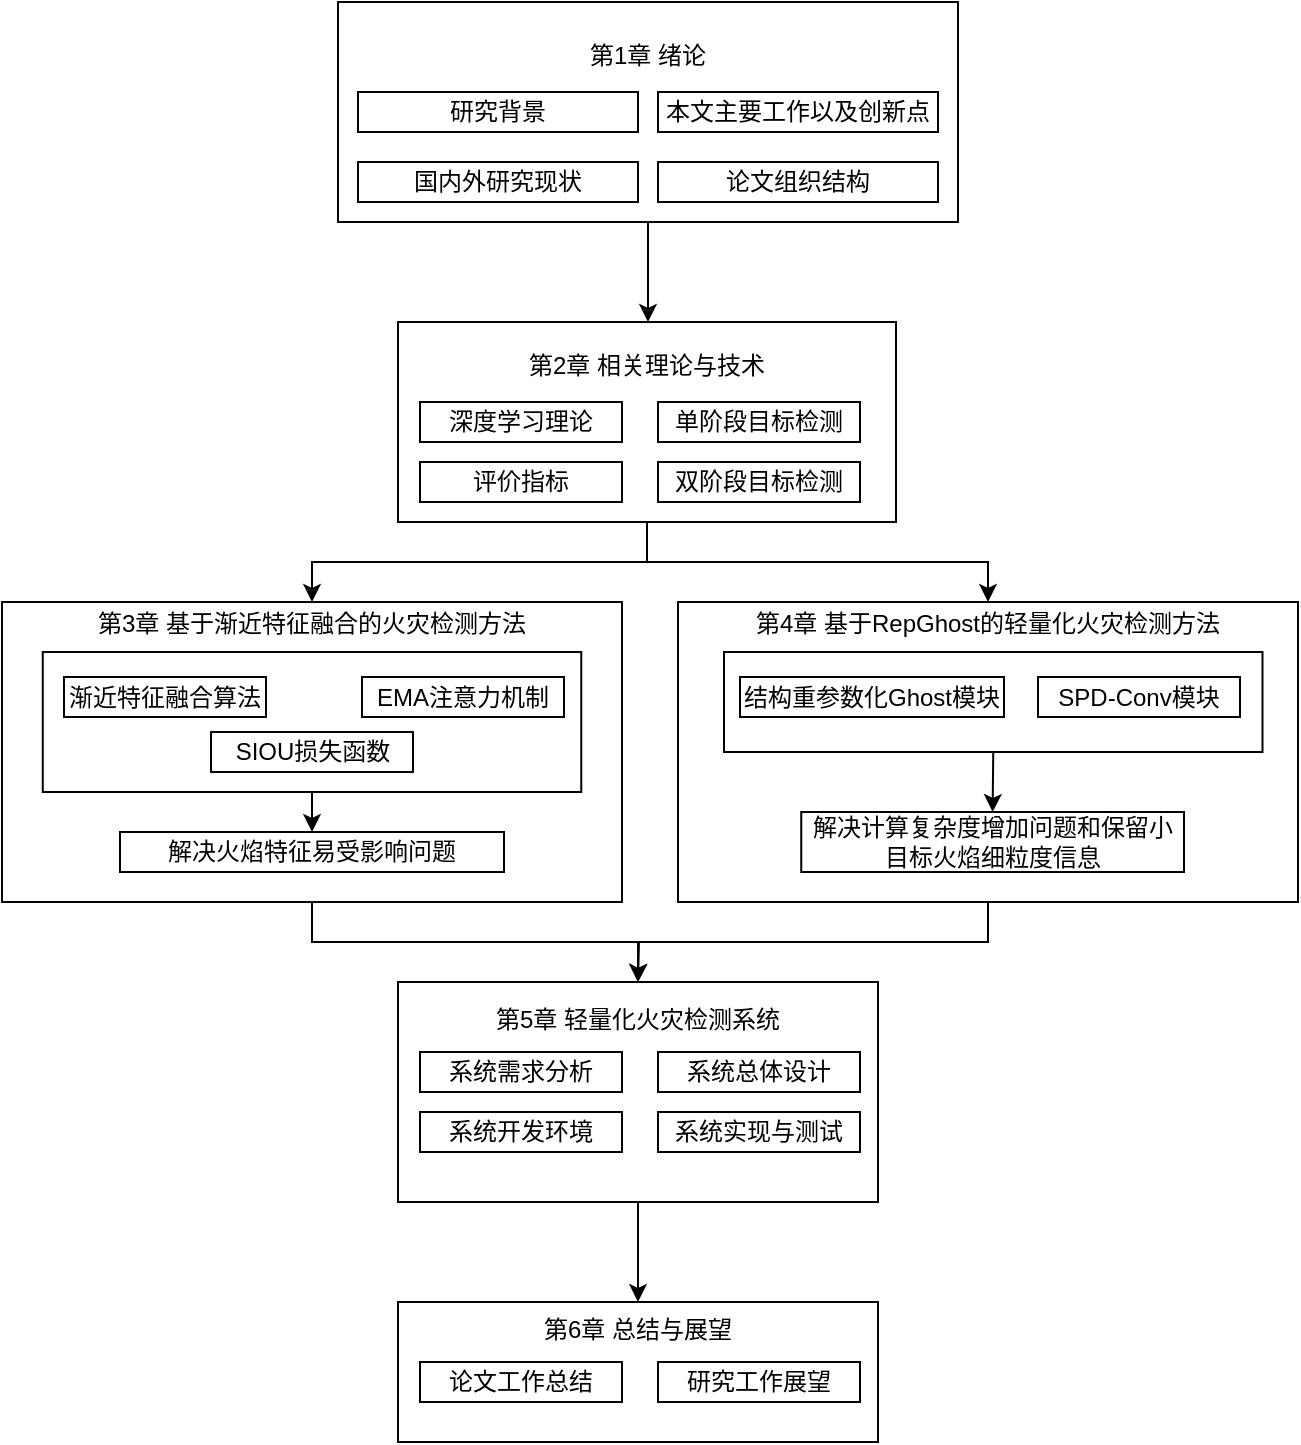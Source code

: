 <mxfile version="26.0.8">
  <diagram id="prtHgNgQTEPvFCAcTncT" name="Page-1">
    <mxGraphModel dx="729" dy="501" grid="1" gridSize="10" guides="1" tooltips="1" connect="1" arrows="1" fold="1" page="1" pageScale="1" pageWidth="827" pageHeight="1169" math="0" shadow="0">
      <root>
        <mxCell id="0" />
        <mxCell id="1" parent="0" />
        <mxCell id="j2NxCKgi0GnDnkuyiFUt-52" style="edgeStyle=orthogonalEdgeStyle;rounded=0;orthogonalLoop=1;jettySize=auto;html=1;entryX=0.5;entryY=0;entryDx=0;entryDy=0;" edge="1" parent="1" source="j2NxCKgi0GnDnkuyiFUt-14" target="j2NxCKgi0GnDnkuyiFUt-38">
          <mxGeometry relative="1" as="geometry" />
        </mxCell>
        <mxCell id="j2NxCKgi0GnDnkuyiFUt-14" value="第3章 基于渐近特征融合的火灾检测方法&lt;div&gt;&lt;br&gt;&lt;/div&gt;&lt;div&gt;&lt;br&gt;&lt;/div&gt;&lt;div&gt;&lt;br&gt;&lt;/div&gt;&lt;div&gt;&lt;br&gt;&lt;/div&gt;&lt;div&gt;&lt;br&gt;&lt;/div&gt;&lt;div&gt;&lt;br&gt;&lt;/div&gt;&lt;div&gt;&lt;br&gt;&lt;/div&gt;&lt;div&gt;&lt;br&gt;&lt;/div&gt;&lt;div&gt;&lt;br&gt;&lt;/div&gt;" style="rounded=0;whiteSpace=wrap;html=1;" vertex="1" parent="1">
          <mxGeometry x="142" y="320" width="310" height="150" as="geometry" />
        </mxCell>
        <mxCell id="j2NxCKgi0GnDnkuyiFUt-26" style="edgeStyle=orthogonalEdgeStyle;rounded=0;orthogonalLoop=1;jettySize=auto;html=1;exitX=0.5;exitY=1;exitDx=0;exitDy=0;entryX=0.5;entryY=0;entryDx=0;entryDy=0;" edge="1" parent="1" source="j2NxCKgi0GnDnkuyiFUt-23" target="j2NxCKgi0GnDnkuyiFUt-25">
          <mxGeometry relative="1" as="geometry" />
        </mxCell>
        <mxCell id="j2NxCKgi0GnDnkuyiFUt-23" value="" style="rounded=0;whiteSpace=wrap;html=1;" vertex="1" parent="1">
          <mxGeometry x="162.38" y="345" width="269.25" height="70" as="geometry" />
        </mxCell>
        <mxCell id="j2NxCKgi0GnDnkuyiFUt-8" style="edgeStyle=orthogonalEdgeStyle;rounded=0;orthogonalLoop=1;jettySize=auto;html=1;" edge="1" parent="1" source="j2NxCKgi0GnDnkuyiFUt-1">
          <mxGeometry relative="1" as="geometry">
            <mxPoint x="465" y="180" as="targetPoint" />
          </mxGeometry>
        </mxCell>
        <mxCell id="j2NxCKgi0GnDnkuyiFUt-1" value="第1章 绪论&lt;div&gt;&lt;br&gt;&lt;/div&gt;&lt;div&gt;&lt;br&gt;&lt;/div&gt;&lt;div&gt;&lt;br&gt;&lt;/div&gt;&lt;div&gt;&lt;br&gt;&lt;/div&gt;" style="rounded=0;whiteSpace=wrap;html=1;" vertex="1" parent="1">
          <mxGeometry x="310" y="20" width="310" height="110" as="geometry" />
        </mxCell>
        <mxCell id="j2NxCKgi0GnDnkuyiFUt-3" value="研究背景" style="rounded=0;whiteSpace=wrap;html=1;" vertex="1" parent="1">
          <mxGeometry x="320" y="65" width="140" height="20" as="geometry" />
        </mxCell>
        <mxCell id="j2NxCKgi0GnDnkuyiFUt-4" value="国内外研究现状" style="rounded=0;whiteSpace=wrap;html=1;" vertex="1" parent="1">
          <mxGeometry x="320" y="100" width="140" height="20" as="geometry" />
        </mxCell>
        <mxCell id="j2NxCKgi0GnDnkuyiFUt-5" value="本文主要工作以及创新点" style="rounded=0;whiteSpace=wrap;html=1;" vertex="1" parent="1">
          <mxGeometry x="470" y="65" width="140" height="20" as="geometry" />
        </mxCell>
        <mxCell id="j2NxCKgi0GnDnkuyiFUt-6" value="论文组织结构" style="rounded=0;whiteSpace=wrap;html=1;" vertex="1" parent="1">
          <mxGeometry x="470" y="100" width="140" height="20" as="geometry" />
        </mxCell>
        <mxCell id="j2NxCKgi0GnDnkuyiFUt-36" style="edgeStyle=orthogonalEdgeStyle;rounded=0;orthogonalLoop=1;jettySize=auto;html=1;exitX=0.5;exitY=1;exitDx=0;exitDy=0;" edge="1" parent="1" source="j2NxCKgi0GnDnkuyiFUt-9" target="j2NxCKgi0GnDnkuyiFUt-14">
          <mxGeometry relative="1" as="geometry" />
        </mxCell>
        <mxCell id="j2NxCKgi0GnDnkuyiFUt-37" style="edgeStyle=orthogonalEdgeStyle;rounded=0;orthogonalLoop=1;jettySize=auto;html=1;" edge="1" parent="1" source="j2NxCKgi0GnDnkuyiFUt-9" target="j2NxCKgi0GnDnkuyiFUt-27">
          <mxGeometry relative="1" as="geometry" />
        </mxCell>
        <mxCell id="j2NxCKgi0GnDnkuyiFUt-9" value="第2章 相关理论与技术&lt;div&gt;&lt;br&gt;&lt;/div&gt;&lt;div&gt;&lt;br&gt;&lt;/div&gt;&lt;div&gt;&lt;br&gt;&lt;/div&gt;&lt;div&gt;&lt;br&gt;&lt;/div&gt;" style="rounded=0;whiteSpace=wrap;html=1;" vertex="1" parent="1">
          <mxGeometry x="340" y="180" width="249" height="100" as="geometry" />
        </mxCell>
        <mxCell id="j2NxCKgi0GnDnkuyiFUt-10" value="深度学习理论" style="rounded=0;whiteSpace=wrap;html=1;" vertex="1" parent="1">
          <mxGeometry x="351" y="220" width="101" height="20" as="geometry" />
        </mxCell>
        <mxCell id="j2NxCKgi0GnDnkuyiFUt-11" value="单阶段目标检测" style="rounded=0;whiteSpace=wrap;html=1;" vertex="1" parent="1">
          <mxGeometry x="470" y="220" width="101" height="20" as="geometry" />
        </mxCell>
        <mxCell id="j2NxCKgi0GnDnkuyiFUt-12" value="评价指标" style="rounded=0;whiteSpace=wrap;html=1;" vertex="1" parent="1">
          <mxGeometry x="351" y="250" width="101" height="20" as="geometry" />
        </mxCell>
        <mxCell id="j2NxCKgi0GnDnkuyiFUt-13" value="双阶段目标检测" style="rounded=0;whiteSpace=wrap;html=1;" vertex="1" parent="1">
          <mxGeometry x="470" y="250" width="101" height="20" as="geometry" />
        </mxCell>
        <mxCell id="j2NxCKgi0GnDnkuyiFUt-16" value="渐近特征融合算法" style="rounded=0;whiteSpace=wrap;html=1;" vertex="1" parent="1">
          <mxGeometry x="173" y="357.5" width="101" height="20" as="geometry" />
        </mxCell>
        <mxCell id="j2NxCKgi0GnDnkuyiFUt-17" value="EMA注意力机制" style="rounded=0;whiteSpace=wrap;html=1;" vertex="1" parent="1">
          <mxGeometry x="322" y="357.5" width="101" height="20" as="geometry" />
        </mxCell>
        <mxCell id="j2NxCKgi0GnDnkuyiFUt-18" value="SIOU损失函数" style="rounded=0;whiteSpace=wrap;html=1;" vertex="1" parent="1">
          <mxGeometry x="246.5" y="385" width="101" height="20" as="geometry" />
        </mxCell>
        <mxCell id="j2NxCKgi0GnDnkuyiFUt-25" value="解决火焰特征易受影响问题" style="rounded=0;whiteSpace=wrap;html=1;" vertex="1" parent="1">
          <mxGeometry x="201" y="435" width="192" height="20" as="geometry" />
        </mxCell>
        <mxCell id="j2NxCKgi0GnDnkuyiFUt-53" style="edgeStyle=orthogonalEdgeStyle;rounded=0;orthogonalLoop=1;jettySize=auto;html=1;exitX=0.5;exitY=1;exitDx=0;exitDy=0;" edge="1" parent="1" source="j2NxCKgi0GnDnkuyiFUt-27">
          <mxGeometry relative="1" as="geometry">
            <mxPoint x="460" y="510" as="targetPoint" />
          </mxGeometry>
        </mxCell>
        <mxCell id="j2NxCKgi0GnDnkuyiFUt-27" value="第4章 基于RepGhost的轻量化火灾检测方法&lt;div&gt;&lt;br&gt;&lt;/div&gt;&lt;div&gt;&lt;br&gt;&lt;/div&gt;&lt;div&gt;&lt;br&gt;&lt;/div&gt;&lt;div&gt;&lt;br&gt;&lt;/div&gt;&lt;div&gt;&lt;br&gt;&lt;/div&gt;&lt;div&gt;&lt;br&gt;&lt;/div&gt;&lt;div&gt;&lt;br&gt;&lt;/div&gt;&lt;div&gt;&lt;br&gt;&lt;/div&gt;&lt;div&gt;&lt;br&gt;&lt;/div&gt;" style="rounded=0;whiteSpace=wrap;html=1;" vertex="1" parent="1">
          <mxGeometry x="480" y="320" width="310" height="150" as="geometry" />
        </mxCell>
        <mxCell id="j2NxCKgi0GnDnkuyiFUt-28" style="edgeStyle=orthogonalEdgeStyle;rounded=0;orthogonalLoop=1;jettySize=auto;html=1;exitX=0.5;exitY=1;exitDx=0;exitDy=0;entryX=0.5;entryY=0;entryDx=0;entryDy=0;" edge="1" parent="1" source="j2NxCKgi0GnDnkuyiFUt-29" target="j2NxCKgi0GnDnkuyiFUt-33">
          <mxGeometry relative="1" as="geometry" />
        </mxCell>
        <mxCell id="j2NxCKgi0GnDnkuyiFUt-29" value="" style="rounded=0;whiteSpace=wrap;html=1;" vertex="1" parent="1">
          <mxGeometry x="503" y="345" width="269.25" height="50" as="geometry" />
        </mxCell>
        <mxCell id="j2NxCKgi0GnDnkuyiFUt-30" value="结构重参数化Ghost模块" style="rounded=0;whiteSpace=wrap;html=1;" vertex="1" parent="1">
          <mxGeometry x="511" y="357.5" width="132" height="20" as="geometry" />
        </mxCell>
        <mxCell id="j2NxCKgi0GnDnkuyiFUt-31" value="SPD-Conv模块" style="rounded=0;whiteSpace=wrap;html=1;" vertex="1" parent="1">
          <mxGeometry x="660" y="357.5" width="101" height="20" as="geometry" />
        </mxCell>
        <mxCell id="j2NxCKgi0GnDnkuyiFUt-33" value="解决计算复杂度增加问题和保留小目标火焰细粒度信息" style="rounded=0;whiteSpace=wrap;html=1;" vertex="1" parent="1">
          <mxGeometry x="541.62" y="425" width="191.38" height="30" as="geometry" />
        </mxCell>
        <mxCell id="j2NxCKgi0GnDnkuyiFUt-54" style="edgeStyle=orthogonalEdgeStyle;rounded=0;orthogonalLoop=1;jettySize=auto;html=1;exitX=0.5;exitY=1;exitDx=0;exitDy=0;entryX=0.5;entryY=0;entryDx=0;entryDy=0;" edge="1" parent="1" source="j2NxCKgi0GnDnkuyiFUt-38" target="j2NxCKgi0GnDnkuyiFUt-47">
          <mxGeometry relative="1" as="geometry" />
        </mxCell>
        <mxCell id="j2NxCKgi0GnDnkuyiFUt-38" value="第5章 轻量化火灾检测系统&lt;div&gt;&lt;br&gt;&lt;/div&gt;&lt;div&gt;&lt;br&gt;&lt;/div&gt;&lt;div&gt;&lt;br&gt;&lt;/div&gt;&lt;div&gt;&lt;br&gt;&lt;/div&gt;&lt;div&gt;&lt;br&gt;&lt;/div&gt;" style="rounded=0;whiteSpace=wrap;html=1;" vertex="1" parent="1">
          <mxGeometry x="340" y="510" width="240" height="110" as="geometry" />
        </mxCell>
        <mxCell id="j2NxCKgi0GnDnkuyiFUt-39" value="系统需求分析" style="rounded=0;whiteSpace=wrap;html=1;" vertex="1" parent="1">
          <mxGeometry x="351" y="545" width="101" height="20" as="geometry" />
        </mxCell>
        <mxCell id="j2NxCKgi0GnDnkuyiFUt-40" value="系统开发环境" style="rounded=0;whiteSpace=wrap;html=1;" vertex="1" parent="1">
          <mxGeometry x="351" y="575" width="101" height="20" as="geometry" />
        </mxCell>
        <mxCell id="j2NxCKgi0GnDnkuyiFUt-41" value="系统实现与测试" style="rounded=0;whiteSpace=wrap;html=1;" vertex="1" parent="1">
          <mxGeometry x="470" y="575" width="101" height="20" as="geometry" />
        </mxCell>
        <mxCell id="j2NxCKgi0GnDnkuyiFUt-42" value="系统总体设计" style="rounded=0;whiteSpace=wrap;html=1;" vertex="1" parent="1">
          <mxGeometry x="470" y="545" width="101" height="20" as="geometry" />
        </mxCell>
        <mxCell id="j2NxCKgi0GnDnkuyiFUt-47" value="第6章 总结与展望&lt;div&gt;&lt;br&gt;&lt;/div&gt;&lt;div&gt;&lt;br&gt;&lt;/div&gt;&lt;div&gt;&lt;br&gt;&lt;/div&gt;" style="rounded=0;whiteSpace=wrap;html=1;" vertex="1" parent="1">
          <mxGeometry x="340" y="670" width="240" height="70" as="geometry" />
        </mxCell>
        <mxCell id="j2NxCKgi0GnDnkuyiFUt-49" value="论文工作总结" style="rounded=0;whiteSpace=wrap;html=1;" vertex="1" parent="1">
          <mxGeometry x="351" y="700" width="101" height="20" as="geometry" />
        </mxCell>
        <mxCell id="j2NxCKgi0GnDnkuyiFUt-50" value="研究工作展望" style="rounded=0;whiteSpace=wrap;html=1;" vertex="1" parent="1">
          <mxGeometry x="470" y="700" width="101" height="20" as="geometry" />
        </mxCell>
      </root>
    </mxGraphModel>
  </diagram>
</mxfile>
